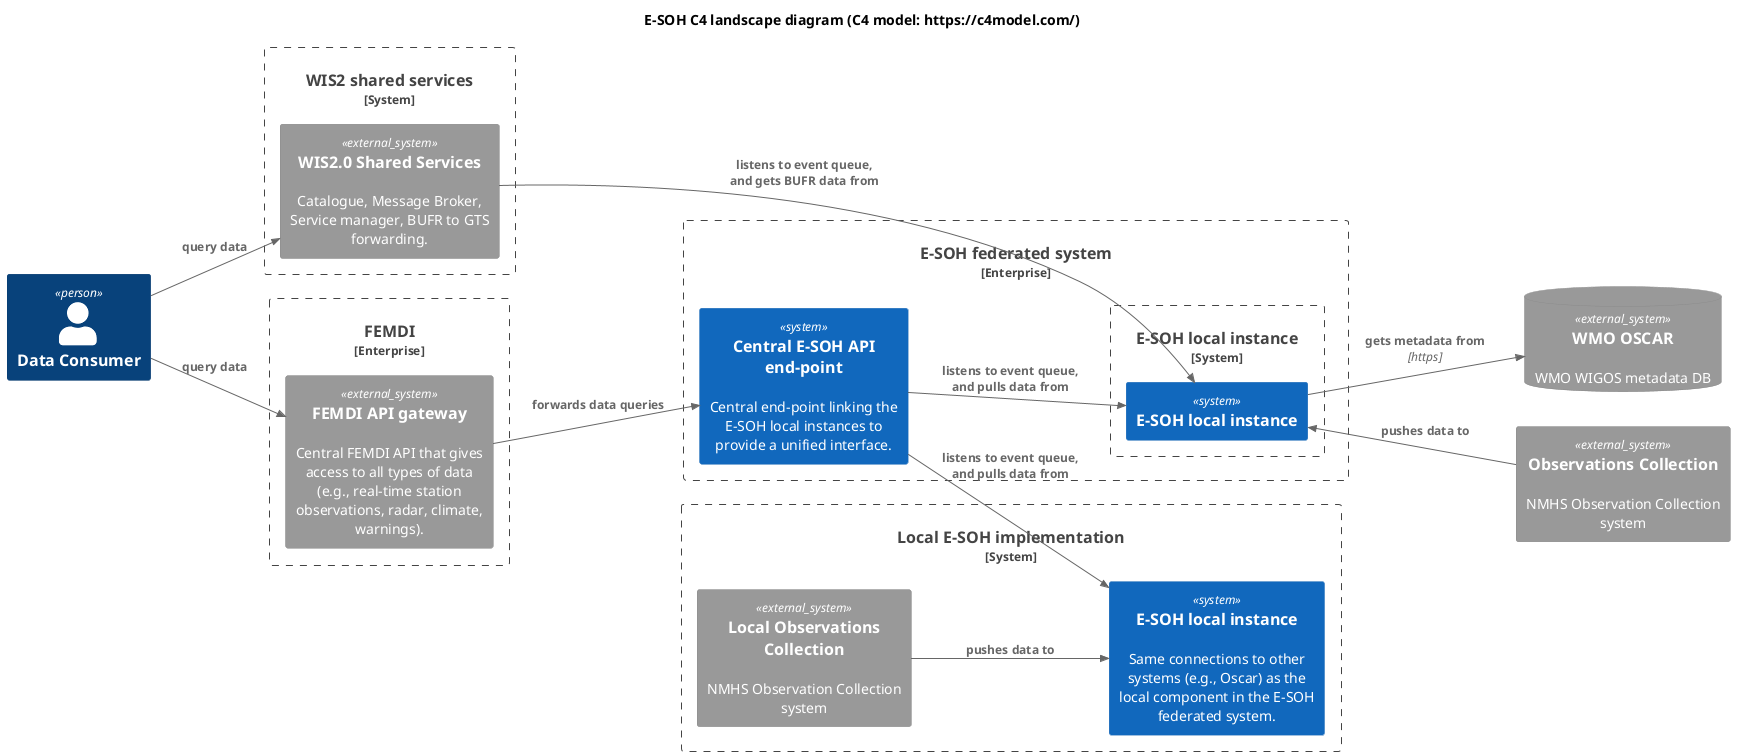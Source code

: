 @startuml "E-SOH-C4-landscape-diagram"

!include <C4/C4_Container>

'!include https://raw.githubusercontent.com/plantuml-stdlib/C4-PlantUML/master/C4_Context.puml
' or use local:
'!include C4_Context.puml

'LAYOUT_TOP_DOWN()
LAYOUT_LEFT_RIGHT()
'LAYOUT_AS_SKETCH()
'LAYOUT_WITH_LEGEND()

title E-SOH C4 landscape diagram (C4 model: https://c4model.com/)

'AddElementTag("microService", $shape=EightSidedShape(), $bgColor="CornflowerBlue", $fontColor="white", $legendText="micro service\neight sided")


Person(consumer, "Data Consumer")

Enterprise_Boundary(femdi_all, "FEMDI") {
    System_Ext("femdigw", "FEMDI API gateway", "Central FEMDI API that gives access to all types of data (e.g., real-time station observations, radar, climate, warnings).")
}

Enterprise_Boundary(esoh_all, "E-SOH federated system"){
  System(centralapi, "Central E-SOH API end-point", "Central end-point linking the E-SOH local instances to provide a unified interface.")

  System_Boundary(esoh_fed, "E-SOH local instance"){
    System(esoh, "E-SOH local instance", "")
  }
}

' WIS2 box:
System_Boundary(wis2shared_all, "WIS2 shared services"){
    System_Ext(wis2shared, "WIS2.0 Shared Services", "Catalogue, Message Broker, Service manager, BUFR to GTS forwarding.")
    'System_Ext(wis2gts, "WMO WIS2.0 GTS relay", "Relay the BUFR files into GTS.")
}

System_Boundary(esoh_local_implementation, "Local E-SOH implementation"){
    System_Ext(obscoll_local,"Local Observations Collection", "NMHS Observation Collection system")
    System(esoh_local, "E-SOH local instance", "Same connections to other systems (e.g., Oscar) as the local component in the E-SOH federated system.")
}

SystemDb_Ext(oscar, "WMO OSCAR", "WMO WIGOS metadata DB")
System_Ext(obscoll,"Observations Collection", "NMHS Observation Collection system")

Rel_U(obscoll, esoh, "pushes data to")

Rel(obscoll_local, esoh_local, "pushes data to")


Rel(wis2shared, esoh, "listens to event queue, and gets BUFR data from")
Rel(esoh, oscar, "gets metadata from", "https")

Rel(consumer, wis2shared ,"query data")
Rel("consumer", "femdigw","query data")
Rel(femdigw, centralapi, "forwards data queries")
Rel(centralapi, esoh_local, "listens to event queue, and pulls data from")
Rel(centralapi, esoh, "listens to event queue, and pulls data from")

'layout:
'Lay_U("oscar", "obscoll")
'Lay_L("obscoll","esoh")

@enduml
